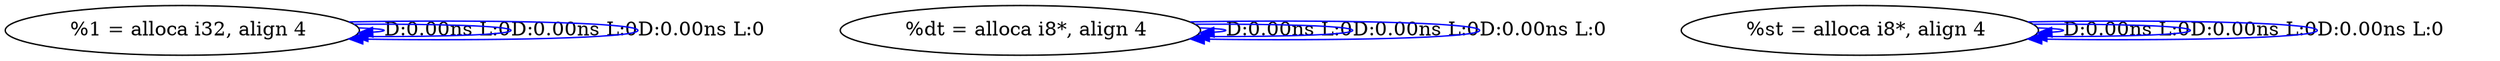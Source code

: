 digraph {
Node0x3735c20[label="  %1 = alloca i32, align 4"];
Node0x3735c20 -> Node0x3735c20[label="D:0.00ns L:0",color=blue];
Node0x3735c20 -> Node0x3735c20[label="D:0.00ns L:0",color=blue];
Node0x3735c20 -> Node0x3735c20[label="D:0.00ns L:0",color=blue];
Node0x3735d00[label="  %dt = alloca i8*, align 4"];
Node0x3735d00 -> Node0x3735d00[label="D:0.00ns L:0",color=blue];
Node0x3735d00 -> Node0x3735d00[label="D:0.00ns L:0",color=blue];
Node0x3735d00 -> Node0x3735d00[label="D:0.00ns L:0",color=blue];
Node0x37386c0[label="  %st = alloca i8*, align 4"];
Node0x37386c0 -> Node0x37386c0[label="D:0.00ns L:0",color=blue];
Node0x37386c0 -> Node0x37386c0[label="D:0.00ns L:0",color=blue];
Node0x37386c0 -> Node0x37386c0[label="D:0.00ns L:0",color=blue];
}
